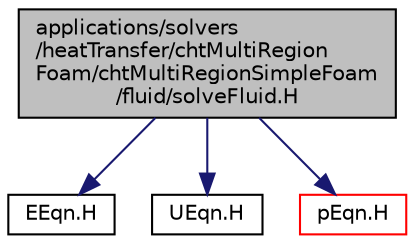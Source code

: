 digraph "applications/solvers/heatTransfer/chtMultiRegionFoam/chtMultiRegionSimpleFoam/fluid/solveFluid.H"
{
  bgcolor="transparent";
  edge [fontname="Helvetica",fontsize="10",labelfontname="Helvetica",labelfontsize="10"];
  node [fontname="Helvetica",fontsize="10",shape=record];
  Node1 [label="applications/solvers\l/heatTransfer/chtMultiRegion\lFoam/chtMultiRegionSimpleFoam\l/fluid/solveFluid.H",height=0.2,width=0.4,color="black", fillcolor="grey75", style="filled", fontcolor="black"];
  Node1 -> Node2 [color="midnightblue",fontsize="10",style="solid",fontname="Helvetica"];
  Node2 [label="EEqn.H",height=0.2,width=0.4,color="black",URL="$a03229.html"];
  Node1 -> Node3 [color="midnightblue",fontsize="10",style="solid",fontname="Helvetica"];
  Node3 [label="UEqn.H",height=0.2,width=0.4,color="black",URL="$a03131.html"];
  Node1 -> Node4 [color="midnightblue",fontsize="10",style="solid",fontname="Helvetica"];
  Node4 [label="pEqn.H",height=0.2,width=0.4,color="red",URL="$a03056.html"];
}
